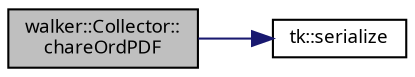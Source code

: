 digraph "walker::Collector::chareOrdPDF"
{
 // INTERACTIVE_SVG=YES
  bgcolor="transparent";
  edge [fontname="sans-serif",fontsize="9",labelfontname="sans-serif",labelfontsize="9"];
  node [fontname="sans-serif",fontsize="9",shape=record];
  rankdir="LR";
  Node1 [label="walker::Collector::\lchareOrdPDF",height=0.2,width=0.4,color="black", fillcolor="grey75", style="filled", fontcolor="black"];
  Node1 -> Node2 [color="midnightblue",fontsize="9",style="solid",fontname="sans-serif"];
  Node2 [label="tk::serialize",height=0.2,width=0.4,color="black",URL="$namespacetk.html#a95434266ed0be6503251e90e0fe60823",tooltip="Serialize vectors of PDFs to raw memory stream. "];
}
